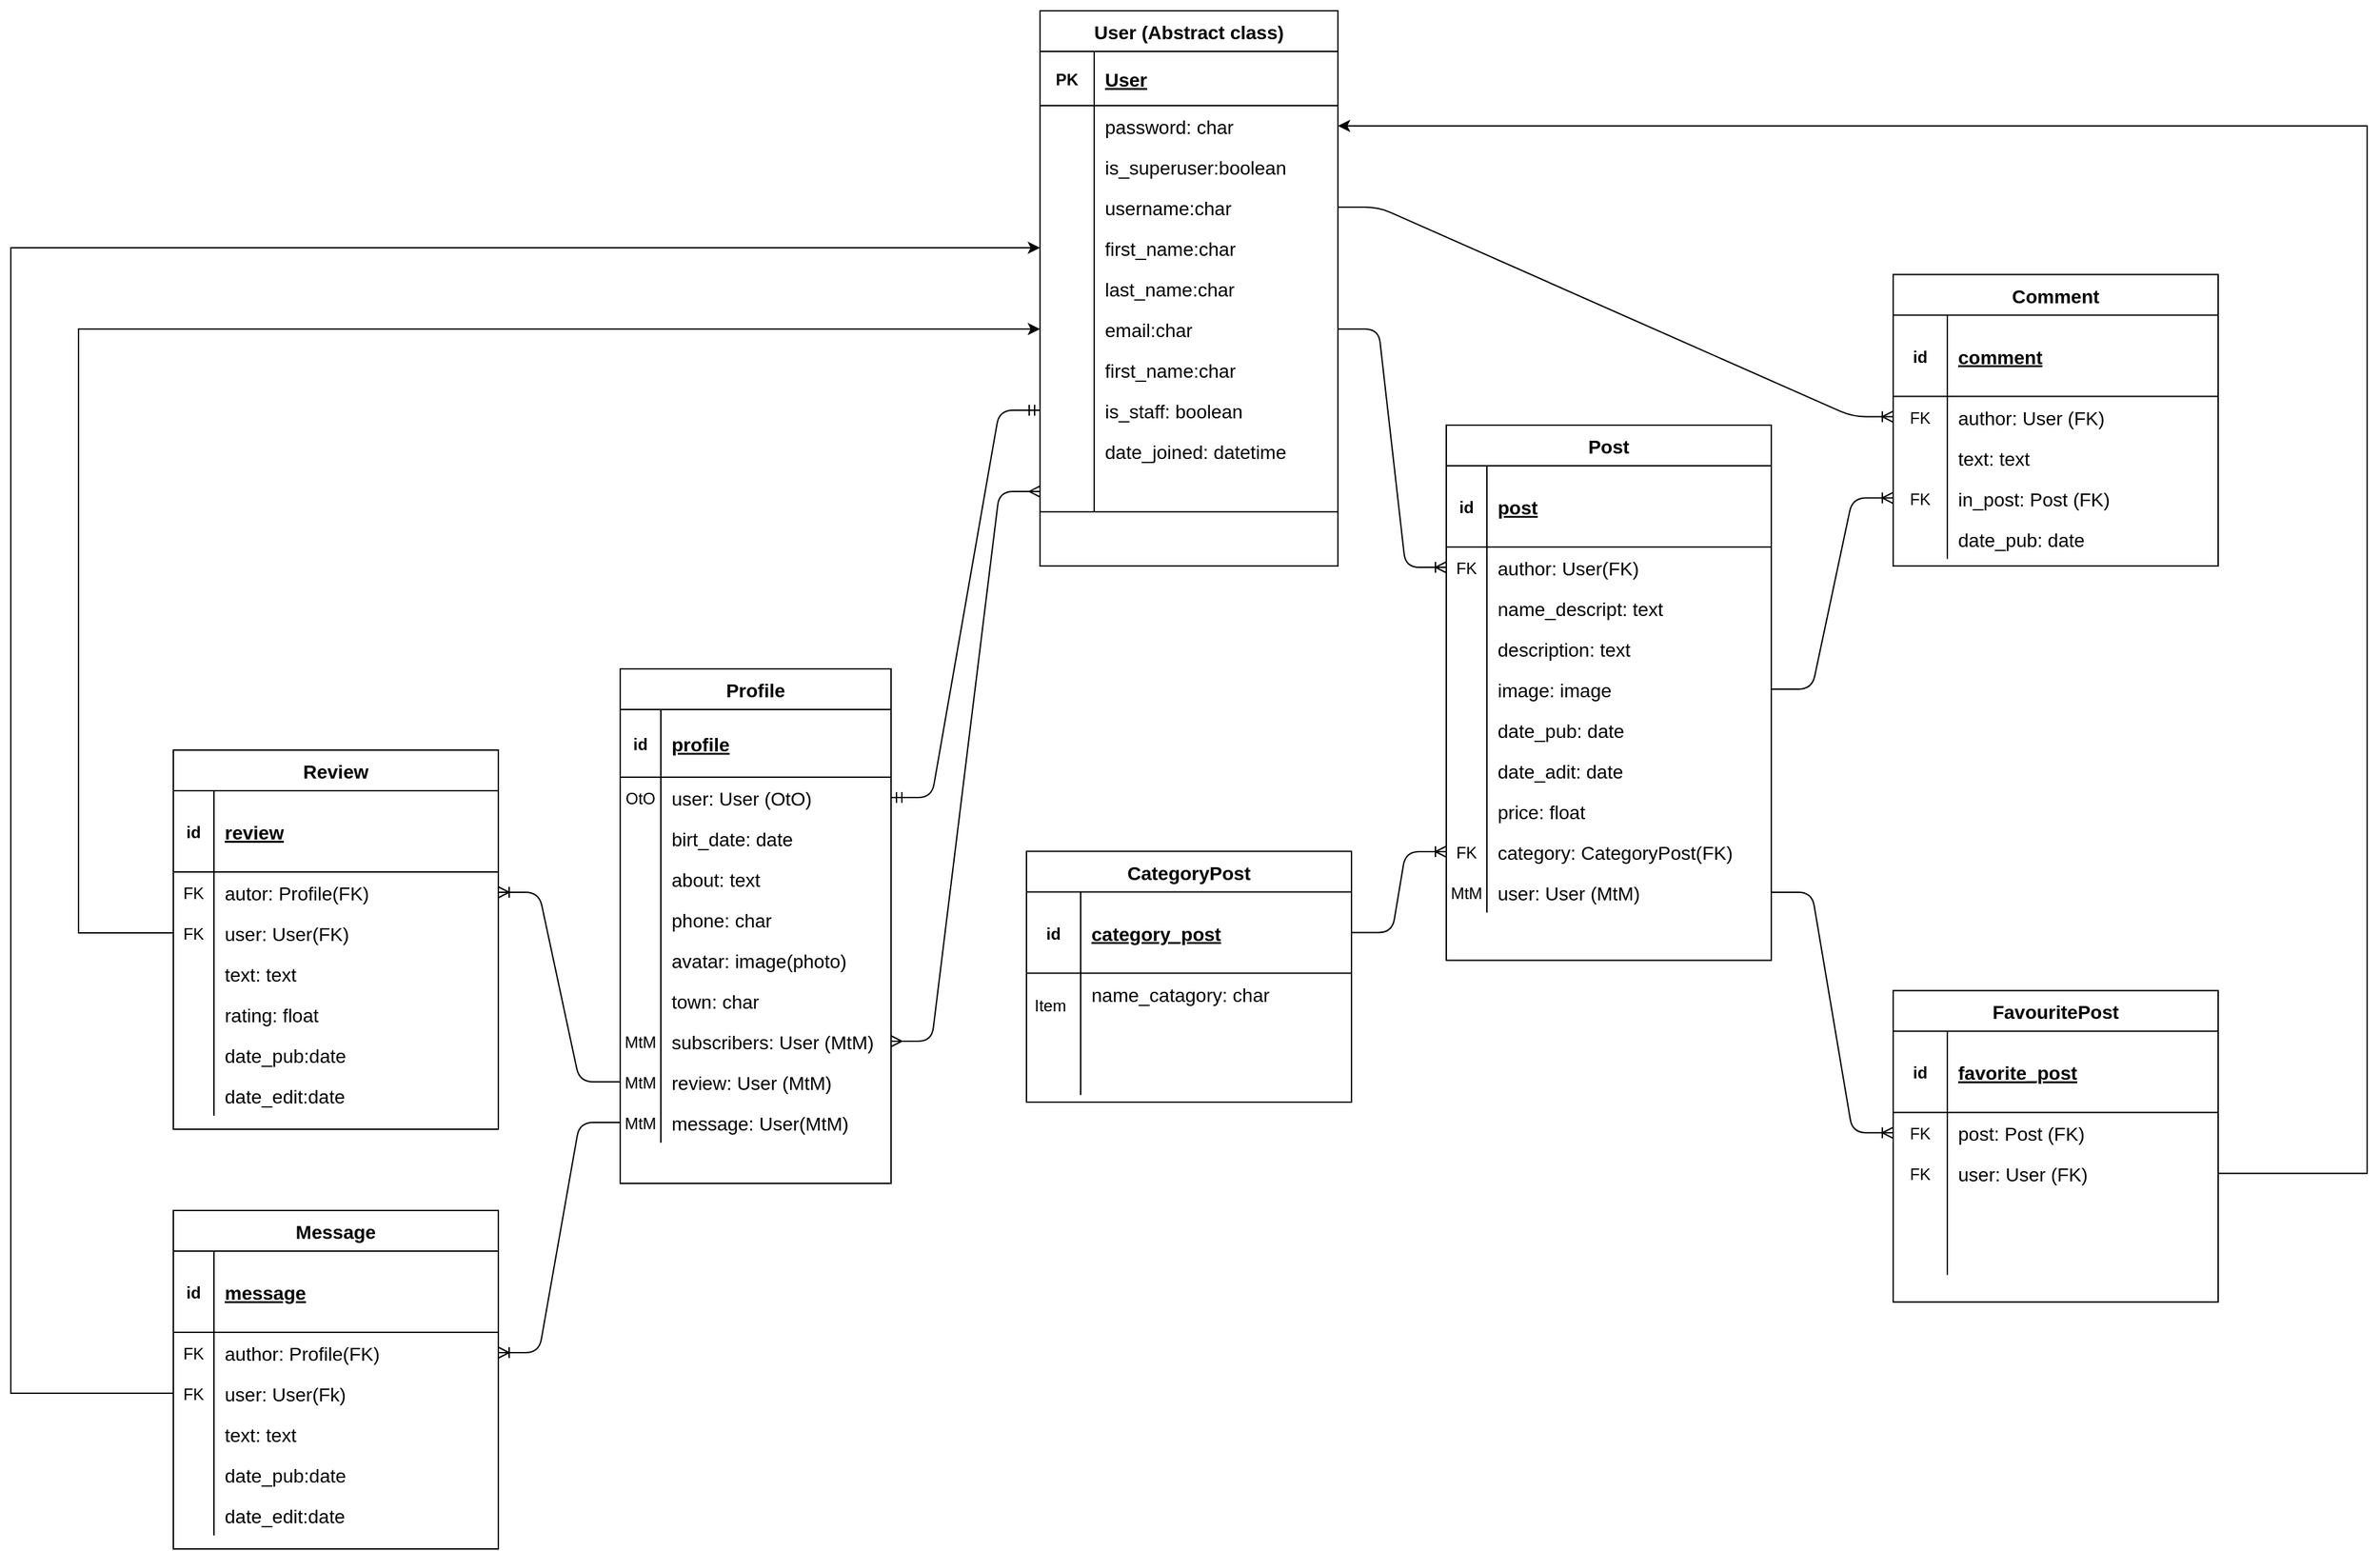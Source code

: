 <mxfile version="14.5.1" type="device"><diagram id="C5RBs43oDa-KdzZeNtuy" name="Page-1"><mxGraphModel dx="3408" dy="2020" grid="1" gridSize="10" guides="1" tooltips="1" connect="1" arrows="1" fold="1" page="1" pageScale="1" pageWidth="2336" pageHeight="1654" math="0" shadow="0"><root><mxCell id="WIyWlLk6GJQsqaUBKTNV-0"/><mxCell id="WIyWlLk6GJQsqaUBKTNV-1" parent="WIyWlLk6GJQsqaUBKTNV-0"/><mxCell id="DRokXzS-CBMamXL067lK-61" value="Profile" style="shape=table;startSize=30;container=1;collapsible=1;childLayout=tableLayout;fixedRows=1;rowLines=0;fontStyle=1;align=center;resizeLast=1;fontSize=14;" parent="WIyWlLk6GJQsqaUBKTNV-1" vertex="1"><mxGeometry x="740" y="785" width="200" height="380" as="geometry"/></mxCell><mxCell id="DRokXzS-CBMamXL067lK-62" value="" style="shape=partialRectangle;collapsible=0;dropTarget=0;pointerEvents=0;fillColor=none;top=0;left=0;bottom=1;right=0;points=[[0,0.5],[1,0.5]];portConstraint=eastwest;" parent="DRokXzS-CBMamXL067lK-61" vertex="1"><mxGeometry y="30" width="200" height="50" as="geometry"/></mxCell><mxCell id="DRokXzS-CBMamXL067lK-63" value="id" style="shape=partialRectangle;connectable=0;fillColor=none;top=0;left=0;bottom=0;right=0;fontStyle=1;overflow=hidden;" parent="DRokXzS-CBMamXL067lK-62" vertex="1"><mxGeometry width="30" height="50" as="geometry"/></mxCell><mxCell id="DRokXzS-CBMamXL067lK-64" value="profile" style="shape=partialRectangle;connectable=0;fillColor=none;top=0;left=0;bottom=0;right=0;align=left;spacingLeft=6;fontStyle=5;overflow=hidden;fontSize=14;" parent="DRokXzS-CBMamXL067lK-62" vertex="1"><mxGeometry x="30" width="170" height="50" as="geometry"/></mxCell><mxCell id="DRokXzS-CBMamXL067lK-65" value="" style="shape=partialRectangle;collapsible=0;dropTarget=0;pointerEvents=0;fillColor=none;top=0;left=0;bottom=0;right=0;points=[[0,0.5],[1,0.5]];portConstraint=eastwest;" parent="DRokXzS-CBMamXL067lK-61" vertex="1"><mxGeometry y="80" width="200" height="30" as="geometry"/></mxCell><mxCell id="DRokXzS-CBMamXL067lK-66" value="OtO" style="shape=partialRectangle;connectable=0;fillColor=none;top=0;left=0;bottom=0;right=0;editable=1;overflow=hidden;" parent="DRokXzS-CBMamXL067lK-65" vertex="1"><mxGeometry width="30" height="30" as="geometry"/></mxCell><mxCell id="DRokXzS-CBMamXL067lK-67" value="user: User (OtO)" style="shape=partialRectangle;connectable=0;fillColor=none;top=0;left=0;bottom=0;right=0;align=left;spacingLeft=6;overflow=hidden;fontSize=14;" parent="DRokXzS-CBMamXL067lK-65" vertex="1"><mxGeometry x="30" width="170" height="30" as="geometry"/></mxCell><mxCell id="DRokXzS-CBMamXL067lK-68" value="" style="shape=partialRectangle;collapsible=0;dropTarget=0;pointerEvents=0;fillColor=none;top=0;left=0;bottom=0;right=0;points=[[0,0.5],[1,0.5]];portConstraint=eastwest;" parent="DRokXzS-CBMamXL067lK-61" vertex="1"><mxGeometry y="110" width="200" height="30" as="geometry"/></mxCell><mxCell id="DRokXzS-CBMamXL067lK-69" value="" style="shape=partialRectangle;connectable=0;fillColor=none;top=0;left=0;bottom=0;right=0;editable=1;overflow=hidden;" parent="DRokXzS-CBMamXL067lK-68" vertex="1"><mxGeometry width="30" height="30" as="geometry"/></mxCell><mxCell id="DRokXzS-CBMamXL067lK-70" value="birt_date: date" style="shape=partialRectangle;connectable=0;fillColor=none;top=0;left=0;bottom=0;right=0;align=left;spacingLeft=6;overflow=hidden;fontSize=14;" parent="DRokXzS-CBMamXL067lK-68" vertex="1"><mxGeometry x="30" width="170" height="30" as="geometry"/></mxCell><mxCell id="DRokXzS-CBMamXL067lK-71" value="" style="shape=partialRectangle;collapsible=0;dropTarget=0;pointerEvents=0;fillColor=none;top=0;left=0;bottom=0;right=0;points=[[0,0.5],[1,0.5]];portConstraint=eastwest;" parent="DRokXzS-CBMamXL067lK-61" vertex="1"><mxGeometry y="140" width="200" height="30" as="geometry"/></mxCell><mxCell id="DRokXzS-CBMamXL067lK-72" value="" style="shape=partialRectangle;connectable=0;fillColor=none;top=0;left=0;bottom=0;right=0;editable=1;overflow=hidden;" parent="DRokXzS-CBMamXL067lK-71" vertex="1"><mxGeometry width="30" height="30" as="geometry"/></mxCell><mxCell id="DRokXzS-CBMamXL067lK-73" value="about: text" style="shape=partialRectangle;connectable=0;fillColor=none;top=0;left=0;bottom=0;right=0;align=left;spacingLeft=6;overflow=hidden;fontSize=14;" parent="DRokXzS-CBMamXL067lK-71" vertex="1"><mxGeometry x="30" width="170" height="30" as="geometry"/></mxCell><mxCell id="7pXDt4hfSmjPNFTJMLP0-107" value="" style="shape=partialRectangle;collapsible=0;dropTarget=0;pointerEvents=0;fillColor=none;top=0;left=0;bottom=0;right=0;points=[[0,0.5],[1,0.5]];portConstraint=eastwest;" parent="DRokXzS-CBMamXL067lK-61" vertex="1"><mxGeometry y="170" width="200" height="30" as="geometry"/></mxCell><mxCell id="7pXDt4hfSmjPNFTJMLP0-108" value="" style="shape=partialRectangle;connectable=0;fillColor=none;top=0;left=0;bottom=0;right=0;editable=1;overflow=hidden;" parent="7pXDt4hfSmjPNFTJMLP0-107" vertex="1"><mxGeometry width="30" height="30" as="geometry"/></mxCell><mxCell id="7pXDt4hfSmjPNFTJMLP0-109" value="phone: char" style="shape=partialRectangle;connectable=0;fillColor=none;top=0;left=0;bottom=0;right=0;align=left;spacingLeft=6;overflow=hidden;fontSize=14;" parent="7pXDt4hfSmjPNFTJMLP0-107" vertex="1"><mxGeometry x="30" width="170" height="30" as="geometry"/></mxCell><mxCell id="qoWb5zTs8AmAMaQx9nEv-2" value="" style="shape=partialRectangle;collapsible=0;dropTarget=0;pointerEvents=0;fillColor=none;top=0;left=0;bottom=0;right=0;points=[[0,0.5],[1,0.5]];portConstraint=eastwest;" parent="DRokXzS-CBMamXL067lK-61" vertex="1"><mxGeometry y="200" width="200" height="30" as="geometry"/></mxCell><mxCell id="qoWb5zTs8AmAMaQx9nEv-3" value="" style="shape=partialRectangle;connectable=0;fillColor=none;top=0;left=0;bottom=0;right=0;editable=1;overflow=hidden;" parent="qoWb5zTs8AmAMaQx9nEv-2" vertex="1"><mxGeometry width="30" height="30" as="geometry"/></mxCell><mxCell id="qoWb5zTs8AmAMaQx9nEv-4" value="avatar: image(photo)" style="shape=partialRectangle;connectable=0;fillColor=none;top=0;left=0;bottom=0;right=0;align=left;spacingLeft=6;overflow=hidden;fontSize=14;" parent="qoWb5zTs8AmAMaQx9nEv-2" vertex="1"><mxGeometry x="30" width="170" height="30" as="geometry"/></mxCell><mxCell id="qoWb5zTs8AmAMaQx9nEv-5" value="" style="shape=partialRectangle;collapsible=0;dropTarget=0;pointerEvents=0;fillColor=none;top=0;left=0;bottom=0;right=0;points=[[0,0.5],[1,0.5]];portConstraint=eastwest;" parent="DRokXzS-CBMamXL067lK-61" vertex="1"><mxGeometry y="230" width="200" height="30" as="geometry"/></mxCell><mxCell id="qoWb5zTs8AmAMaQx9nEv-6" value="" style="shape=partialRectangle;connectable=0;fillColor=none;top=0;left=0;bottom=0;right=0;editable=1;overflow=hidden;" parent="qoWb5zTs8AmAMaQx9nEv-5" vertex="1"><mxGeometry width="30" height="30" as="geometry"/></mxCell><mxCell id="qoWb5zTs8AmAMaQx9nEv-7" value="town: char" style="shape=partialRectangle;connectable=0;fillColor=none;top=0;left=0;bottom=0;right=0;align=left;spacingLeft=6;overflow=hidden;fontSize=14;" parent="qoWb5zTs8AmAMaQx9nEv-5" vertex="1"><mxGeometry x="30" width="170" height="30" as="geometry"/></mxCell><mxCell id="qoWb5zTs8AmAMaQx9nEv-8" value="" style="shape=partialRectangle;collapsible=0;dropTarget=0;pointerEvents=0;fillColor=none;top=0;left=0;bottom=0;right=0;points=[[0,0.5],[1,0.5]];portConstraint=eastwest;" parent="DRokXzS-CBMamXL067lK-61" vertex="1"><mxGeometry y="260" width="200" height="30" as="geometry"/></mxCell><mxCell id="qoWb5zTs8AmAMaQx9nEv-9" value="MtM" style="shape=partialRectangle;connectable=0;fillColor=none;top=0;left=0;bottom=0;right=0;editable=1;overflow=hidden;" parent="qoWb5zTs8AmAMaQx9nEv-8" vertex="1"><mxGeometry width="30" height="30" as="geometry"/></mxCell><mxCell id="qoWb5zTs8AmAMaQx9nEv-10" value="subscribers: User (MtM)" style="shape=partialRectangle;connectable=0;fillColor=none;top=0;left=0;bottom=0;right=0;align=left;spacingLeft=6;overflow=hidden;fontSize=14;" parent="qoWb5zTs8AmAMaQx9nEv-8" vertex="1"><mxGeometry x="30" width="170" height="30" as="geometry"/></mxCell><mxCell id="qoWb5zTs8AmAMaQx9nEv-87" value="" style="shape=partialRectangle;collapsible=0;dropTarget=0;pointerEvents=0;fillColor=none;top=0;left=0;bottom=0;right=0;points=[[0,0.5],[1,0.5]];portConstraint=eastwest;" parent="DRokXzS-CBMamXL067lK-61" vertex="1"><mxGeometry y="290" width="200" height="30" as="geometry"/></mxCell><mxCell id="qoWb5zTs8AmAMaQx9nEv-88" value="MtM" style="shape=partialRectangle;connectable=0;fillColor=none;top=0;left=0;bottom=0;right=0;editable=1;overflow=hidden;" parent="qoWb5zTs8AmAMaQx9nEv-87" vertex="1"><mxGeometry width="30" height="30" as="geometry"/></mxCell><mxCell id="qoWb5zTs8AmAMaQx9nEv-89" value="review: User (MtM)" style="shape=partialRectangle;connectable=0;fillColor=none;top=0;left=0;bottom=0;right=0;align=left;spacingLeft=6;overflow=hidden;fontSize=14;" parent="qoWb5zTs8AmAMaQx9nEv-87" vertex="1"><mxGeometry x="30" width="170" height="30" as="geometry"/></mxCell><mxCell id="qoWb5zTs8AmAMaQx9nEv-118" value="" style="shape=partialRectangle;collapsible=0;dropTarget=0;pointerEvents=0;fillColor=none;top=0;left=0;bottom=0;right=0;points=[[0,0.5],[1,0.5]];portConstraint=eastwest;" parent="DRokXzS-CBMamXL067lK-61" vertex="1"><mxGeometry y="320" width="200" height="30" as="geometry"/></mxCell><mxCell id="qoWb5zTs8AmAMaQx9nEv-119" value="MtM" style="shape=partialRectangle;connectable=0;fillColor=none;top=0;left=0;bottom=0;right=0;editable=1;overflow=hidden;" parent="qoWb5zTs8AmAMaQx9nEv-118" vertex="1"><mxGeometry width="30" height="30" as="geometry"/></mxCell><mxCell id="qoWb5zTs8AmAMaQx9nEv-120" value="message: User(MtM)" style="shape=partialRectangle;connectable=0;fillColor=none;top=0;left=0;bottom=0;right=0;align=left;spacingLeft=6;overflow=hidden;fontSize=14;" parent="qoWb5zTs8AmAMaQx9nEv-118" vertex="1"><mxGeometry x="30" width="170" height="30" as="geometry"/></mxCell><mxCell id="7pXDt4hfSmjPNFTJMLP0-0" value="Message" style="shape=table;startSize=30;container=1;collapsible=1;childLayout=tableLayout;fixedRows=1;rowLines=0;fontStyle=1;align=center;resizeLast=1;fontSize=14;" parent="WIyWlLk6GJQsqaUBKTNV-1" vertex="1"><mxGeometry x="410" y="1185" width="240" height="250" as="geometry"/></mxCell><mxCell id="7pXDt4hfSmjPNFTJMLP0-1" value="" style="shape=partialRectangle;collapsible=0;dropTarget=0;pointerEvents=0;fillColor=none;top=0;left=0;bottom=1;right=0;points=[[0,0.5],[1,0.5]];portConstraint=eastwest;" parent="7pXDt4hfSmjPNFTJMLP0-0" vertex="1"><mxGeometry y="30" width="240" height="60" as="geometry"/></mxCell><mxCell id="7pXDt4hfSmjPNFTJMLP0-2" value="id" style="shape=partialRectangle;connectable=0;fillColor=none;top=0;left=0;bottom=0;right=0;fontStyle=1;overflow=hidden;" parent="7pXDt4hfSmjPNFTJMLP0-1" vertex="1"><mxGeometry width="30" height="60" as="geometry"/></mxCell><mxCell id="7pXDt4hfSmjPNFTJMLP0-3" value="message" style="shape=partialRectangle;connectable=0;fillColor=none;top=0;left=0;bottom=0;right=0;align=left;spacingLeft=6;fontStyle=5;overflow=hidden;fontSize=14;" parent="7pXDt4hfSmjPNFTJMLP0-1" vertex="1"><mxGeometry x="30" width="210" height="60" as="geometry"/></mxCell><mxCell id="7pXDt4hfSmjPNFTJMLP0-4" value="" style="shape=partialRectangle;collapsible=0;dropTarget=0;pointerEvents=0;fillColor=none;top=0;left=0;bottom=0;right=0;points=[[0,0.5],[1,0.5]];portConstraint=eastwest;" parent="7pXDt4hfSmjPNFTJMLP0-0" vertex="1"><mxGeometry y="90" width="240" height="30" as="geometry"/></mxCell><mxCell id="7pXDt4hfSmjPNFTJMLP0-5" value="FK" style="shape=partialRectangle;connectable=0;fillColor=none;top=0;left=0;bottom=0;right=0;editable=1;overflow=hidden;" parent="7pXDt4hfSmjPNFTJMLP0-4" vertex="1"><mxGeometry width="30" height="30" as="geometry"/></mxCell><mxCell id="7pXDt4hfSmjPNFTJMLP0-6" value="author: Profile(FK)" style="shape=partialRectangle;connectable=0;fillColor=none;top=0;left=0;bottom=0;right=0;align=left;spacingLeft=6;overflow=hidden;fontSize=14;" parent="7pXDt4hfSmjPNFTJMLP0-4" vertex="1"><mxGeometry x="30" width="210" height="30" as="geometry"/></mxCell><mxCell id="7pXDt4hfSmjPNFTJMLP0-7" value="" style="shape=partialRectangle;collapsible=0;dropTarget=0;pointerEvents=0;fillColor=none;top=0;left=0;bottom=0;right=0;points=[[0,0.5],[1,0.5]];portConstraint=eastwest;" parent="7pXDt4hfSmjPNFTJMLP0-0" vertex="1"><mxGeometry y="120" width="240" height="30" as="geometry"/></mxCell><mxCell id="7pXDt4hfSmjPNFTJMLP0-8" value="FK" style="shape=partialRectangle;connectable=0;fillColor=none;top=0;left=0;bottom=0;right=0;editable=1;overflow=hidden;" parent="7pXDt4hfSmjPNFTJMLP0-7" vertex="1"><mxGeometry width="30" height="30" as="geometry"/></mxCell><mxCell id="7pXDt4hfSmjPNFTJMLP0-9" value="user: User(Fk)" style="shape=partialRectangle;connectable=0;fillColor=none;top=0;left=0;bottom=0;right=0;align=left;spacingLeft=6;overflow=hidden;fontSize=14;" parent="7pXDt4hfSmjPNFTJMLP0-7" vertex="1"><mxGeometry x="30" width="210" height="30" as="geometry"/></mxCell><mxCell id="7pXDt4hfSmjPNFTJMLP0-10" value="" style="shape=partialRectangle;collapsible=0;dropTarget=0;pointerEvents=0;fillColor=none;top=0;left=0;bottom=0;right=0;points=[[0,0.5],[1,0.5]];portConstraint=eastwest;" parent="7pXDt4hfSmjPNFTJMLP0-0" vertex="1"><mxGeometry y="150" width="240" height="30" as="geometry"/></mxCell><mxCell id="7pXDt4hfSmjPNFTJMLP0-11" value="" style="shape=partialRectangle;connectable=0;fillColor=none;top=0;left=0;bottom=0;right=0;editable=1;overflow=hidden;" parent="7pXDt4hfSmjPNFTJMLP0-10" vertex="1"><mxGeometry width="30" height="30" as="geometry"/></mxCell><mxCell id="7pXDt4hfSmjPNFTJMLP0-12" value="text: text" style="shape=partialRectangle;connectable=0;fillColor=none;top=0;left=0;bottom=0;right=0;align=left;spacingLeft=6;overflow=hidden;fontSize=14;" parent="7pXDt4hfSmjPNFTJMLP0-10" vertex="1"><mxGeometry x="30" width="210" height="30" as="geometry"/></mxCell><mxCell id="r8m8EU_cKm84tU_ExnwE-107" value="" style="shape=partialRectangle;collapsible=0;dropTarget=0;pointerEvents=0;fillColor=none;top=0;left=0;bottom=0;right=0;points=[[0,0.5],[1,0.5]];portConstraint=eastwest;" parent="7pXDt4hfSmjPNFTJMLP0-0" vertex="1"><mxGeometry y="180" width="240" height="30" as="geometry"/></mxCell><mxCell id="r8m8EU_cKm84tU_ExnwE-108" value="" style="shape=partialRectangle;connectable=0;fillColor=none;top=0;left=0;bottom=0;right=0;editable=1;overflow=hidden;" parent="r8m8EU_cKm84tU_ExnwE-107" vertex="1"><mxGeometry width="30" height="30" as="geometry"/></mxCell><mxCell id="r8m8EU_cKm84tU_ExnwE-109" value="date_pub:date" style="shape=partialRectangle;connectable=0;fillColor=none;top=0;left=0;bottom=0;right=0;align=left;spacingLeft=6;overflow=hidden;fontSize=14;" parent="r8m8EU_cKm84tU_ExnwE-107" vertex="1"><mxGeometry x="30" width="210" height="30" as="geometry"/></mxCell><mxCell id="r8m8EU_cKm84tU_ExnwE-110" value="" style="shape=partialRectangle;collapsible=0;dropTarget=0;pointerEvents=0;fillColor=none;top=0;left=0;bottom=0;right=0;points=[[0,0.5],[1,0.5]];portConstraint=eastwest;" parent="7pXDt4hfSmjPNFTJMLP0-0" vertex="1"><mxGeometry y="210" width="240" height="30" as="geometry"/></mxCell><mxCell id="r8m8EU_cKm84tU_ExnwE-111" value="" style="shape=partialRectangle;connectable=0;fillColor=none;top=0;left=0;bottom=0;right=0;editable=1;overflow=hidden;" parent="r8m8EU_cKm84tU_ExnwE-110" vertex="1"><mxGeometry width="30" height="30" as="geometry"/></mxCell><mxCell id="r8m8EU_cKm84tU_ExnwE-112" value="date_edit:date" style="shape=partialRectangle;connectable=0;fillColor=none;top=0;left=0;bottom=0;right=0;align=left;spacingLeft=6;overflow=hidden;fontSize=14;" parent="r8m8EU_cKm84tU_ExnwE-110" vertex="1"><mxGeometry x="30" width="210" height="30" as="geometry"/></mxCell><mxCell id="7pXDt4hfSmjPNFTJMLP0-27" value="User (Abstract class)" style="shape=table;startSize=30;container=1;collapsible=1;childLayout=tableLayout;fixedRows=1;rowLines=0;fontStyle=1;align=center;resizeLast=1;fontSize=14;" parent="WIyWlLk6GJQsqaUBKTNV-1" vertex="1"><mxGeometry x="1050" y="299" width="220" height="410" as="geometry"/></mxCell><mxCell id="7pXDt4hfSmjPNFTJMLP0-28" value="" style="shape=partialRectangle;collapsible=0;dropTarget=0;pointerEvents=0;fillColor=none;top=0;left=0;bottom=1;right=0;points=[[0,0.5],[1,0.5]];portConstraint=eastwest;" parent="7pXDt4hfSmjPNFTJMLP0-27" vertex="1"><mxGeometry y="30" width="220" height="40" as="geometry"/></mxCell><mxCell id="7pXDt4hfSmjPNFTJMLP0-29" value="PK" style="shape=partialRectangle;connectable=0;fillColor=none;top=0;left=0;bottom=0;right=0;fontStyle=1;overflow=hidden;" parent="7pXDt4hfSmjPNFTJMLP0-28" vertex="1"><mxGeometry width="40" height="40" as="geometry"/></mxCell><mxCell id="7pXDt4hfSmjPNFTJMLP0-30" value="User" style="shape=partialRectangle;connectable=0;fillColor=none;top=0;left=0;bottom=0;right=0;align=left;spacingLeft=6;fontStyle=5;overflow=hidden;fontSize=14;" parent="7pXDt4hfSmjPNFTJMLP0-28" vertex="1"><mxGeometry x="40" width="180" height="40" as="geometry"/></mxCell><mxCell id="7pXDt4hfSmjPNFTJMLP0-31" value="" style="shape=partialRectangle;collapsible=0;dropTarget=0;pointerEvents=0;fillColor=none;top=0;left=0;bottom=0;right=0;points=[[0,0.5],[1,0.5]];portConstraint=eastwest;" parent="7pXDt4hfSmjPNFTJMLP0-27" vertex="1"><mxGeometry y="70" width="220" height="30" as="geometry"/></mxCell><mxCell id="7pXDt4hfSmjPNFTJMLP0-32" value="" style="shape=partialRectangle;connectable=0;fillColor=none;top=0;left=0;bottom=0;right=0;editable=1;overflow=hidden;" parent="7pXDt4hfSmjPNFTJMLP0-31" vertex="1"><mxGeometry width="40" height="30" as="geometry"/></mxCell><mxCell id="7pXDt4hfSmjPNFTJMLP0-33" value="password: char" style="shape=partialRectangle;connectable=0;fillColor=none;top=0;left=0;bottom=0;right=0;align=left;spacingLeft=6;overflow=hidden;fontSize=14;" parent="7pXDt4hfSmjPNFTJMLP0-31" vertex="1"><mxGeometry x="40" width="180" height="30" as="geometry"/></mxCell><mxCell id="7pXDt4hfSmjPNFTJMLP0-34" value="" style="shape=partialRectangle;collapsible=0;dropTarget=0;pointerEvents=0;fillColor=none;top=0;left=0;bottom=0;right=0;points=[[0,0.5],[1,0.5]];portConstraint=eastwest;" parent="7pXDt4hfSmjPNFTJMLP0-27" vertex="1"><mxGeometry y="100" width="220" height="30" as="geometry"/></mxCell><mxCell id="7pXDt4hfSmjPNFTJMLP0-35" value="" style="shape=partialRectangle;connectable=0;fillColor=none;top=0;left=0;bottom=0;right=0;editable=1;overflow=hidden;" parent="7pXDt4hfSmjPNFTJMLP0-34" vertex="1"><mxGeometry width="40" height="30" as="geometry"/></mxCell><mxCell id="7pXDt4hfSmjPNFTJMLP0-36" value="is_superuser:boolean" style="shape=partialRectangle;connectable=0;fillColor=none;top=0;left=0;bottom=0;right=0;align=left;spacingLeft=6;overflow=hidden;fontSize=14;" parent="7pXDt4hfSmjPNFTJMLP0-34" vertex="1"><mxGeometry x="40" width="180" height="30" as="geometry"/></mxCell><mxCell id="7pXDt4hfSmjPNFTJMLP0-37" value="" style="shape=partialRectangle;collapsible=0;dropTarget=0;pointerEvents=0;fillColor=none;top=0;left=0;bottom=0;right=0;points=[[0,0.5],[1,0.5]];portConstraint=eastwest;" parent="7pXDt4hfSmjPNFTJMLP0-27" vertex="1"><mxGeometry y="130" width="220" height="30" as="geometry"/></mxCell><mxCell id="7pXDt4hfSmjPNFTJMLP0-38" value="" style="shape=partialRectangle;connectable=0;fillColor=none;top=0;left=0;bottom=0;right=0;editable=1;overflow=hidden;" parent="7pXDt4hfSmjPNFTJMLP0-37" vertex="1"><mxGeometry width="40" height="30" as="geometry"/></mxCell><mxCell id="7pXDt4hfSmjPNFTJMLP0-39" value="username:char" style="shape=partialRectangle;connectable=0;fillColor=none;top=0;left=0;bottom=0;right=0;align=left;spacingLeft=6;overflow=hidden;fontSize=14;" parent="7pXDt4hfSmjPNFTJMLP0-37" vertex="1"><mxGeometry x="40" width="180" height="30" as="geometry"/></mxCell><mxCell id="7pXDt4hfSmjPNFTJMLP0-46" value="" style="shape=partialRectangle;collapsible=0;dropTarget=0;pointerEvents=0;fillColor=none;top=0;left=0;bottom=0;right=0;points=[[0,0.5],[1,0.5]];portConstraint=eastwest;" parent="7pXDt4hfSmjPNFTJMLP0-27" vertex="1"><mxGeometry y="160" width="220" height="30" as="geometry"/></mxCell><mxCell id="7pXDt4hfSmjPNFTJMLP0-47" value="" style="shape=partialRectangle;connectable=0;fillColor=none;top=0;left=0;bottom=0;right=0;editable=1;overflow=hidden;" parent="7pXDt4hfSmjPNFTJMLP0-46" vertex="1"><mxGeometry width="40" height="30" as="geometry"/></mxCell><mxCell id="7pXDt4hfSmjPNFTJMLP0-48" value="first_name:char" style="shape=partialRectangle;connectable=0;fillColor=none;top=0;left=0;bottom=0;right=0;align=left;spacingLeft=6;overflow=hidden;fontSize=14;" parent="7pXDt4hfSmjPNFTJMLP0-46" vertex="1"><mxGeometry x="40" width="180" height="30" as="geometry"/></mxCell><mxCell id="7pXDt4hfSmjPNFTJMLP0-49" value="" style="shape=partialRectangle;collapsible=0;dropTarget=0;pointerEvents=0;fillColor=none;top=0;left=0;bottom=0;right=0;points=[[0,0.5],[1,0.5]];portConstraint=eastwest;" parent="7pXDt4hfSmjPNFTJMLP0-27" vertex="1"><mxGeometry y="190" width="220" height="30" as="geometry"/></mxCell><mxCell id="7pXDt4hfSmjPNFTJMLP0-50" value="" style="shape=partialRectangle;connectable=0;fillColor=none;top=0;left=0;bottom=0;right=0;editable=1;overflow=hidden;" parent="7pXDt4hfSmjPNFTJMLP0-49" vertex="1"><mxGeometry width="40" height="30" as="geometry"/></mxCell><mxCell id="7pXDt4hfSmjPNFTJMLP0-51" value="last_name:char" style="shape=partialRectangle;connectable=0;fillColor=none;top=0;left=0;bottom=0;right=0;align=left;spacingLeft=6;overflow=hidden;fontSize=14;" parent="7pXDt4hfSmjPNFTJMLP0-49" vertex="1"><mxGeometry x="40" width="180" height="30" as="geometry"/></mxCell><mxCell id="7pXDt4hfSmjPNFTJMLP0-52" value="" style="shape=partialRectangle;collapsible=0;dropTarget=0;pointerEvents=0;fillColor=none;top=0;left=0;bottom=0;right=0;points=[[0,0.5],[1,0.5]];portConstraint=eastwest;" parent="7pXDt4hfSmjPNFTJMLP0-27" vertex="1"><mxGeometry y="220" width="220" height="30" as="geometry"/></mxCell><mxCell id="7pXDt4hfSmjPNFTJMLP0-53" value="" style="shape=partialRectangle;connectable=0;fillColor=none;top=0;left=0;bottom=0;right=0;editable=1;overflow=hidden;" parent="7pXDt4hfSmjPNFTJMLP0-52" vertex="1"><mxGeometry width="40" height="30" as="geometry"/></mxCell><mxCell id="7pXDt4hfSmjPNFTJMLP0-54" value="email:char" style="shape=partialRectangle;connectable=0;fillColor=none;top=0;left=0;bottom=0;right=0;align=left;spacingLeft=6;overflow=hidden;fontSize=14;" parent="7pXDt4hfSmjPNFTJMLP0-52" vertex="1"><mxGeometry x="40" width="180" height="30" as="geometry"/></mxCell><mxCell id="7pXDt4hfSmjPNFTJMLP0-55" value="" style="shape=partialRectangle;collapsible=0;dropTarget=0;pointerEvents=0;fillColor=none;top=0;left=0;bottom=0;right=0;points=[[0,0.5],[1,0.5]];portConstraint=eastwest;" parent="7pXDt4hfSmjPNFTJMLP0-27" vertex="1"><mxGeometry y="250" width="220" height="30" as="geometry"/></mxCell><mxCell id="7pXDt4hfSmjPNFTJMLP0-56" value="" style="shape=partialRectangle;connectable=0;fillColor=none;top=0;left=0;bottom=0;right=0;editable=1;overflow=hidden;" parent="7pXDt4hfSmjPNFTJMLP0-55" vertex="1"><mxGeometry width="40" height="30" as="geometry"/></mxCell><mxCell id="7pXDt4hfSmjPNFTJMLP0-57" value="first_name:char" style="shape=partialRectangle;connectable=0;fillColor=none;top=0;left=0;bottom=0;right=0;align=left;spacingLeft=6;overflow=hidden;fontSize=14;" parent="7pXDt4hfSmjPNFTJMLP0-55" vertex="1"><mxGeometry x="40" width="180" height="30" as="geometry"/></mxCell><mxCell id="7pXDt4hfSmjPNFTJMLP0-58" value="" style="shape=partialRectangle;collapsible=0;dropTarget=0;pointerEvents=0;fillColor=none;top=0;left=0;bottom=0;right=0;points=[[0,0.5],[1,0.5]];portConstraint=eastwest;" parent="7pXDt4hfSmjPNFTJMLP0-27" vertex="1"><mxGeometry y="280" width="220" height="30" as="geometry"/></mxCell><mxCell id="7pXDt4hfSmjPNFTJMLP0-59" value="" style="shape=partialRectangle;connectable=0;fillColor=none;top=0;left=0;bottom=0;right=0;editable=1;overflow=hidden;" parent="7pXDt4hfSmjPNFTJMLP0-58" vertex="1"><mxGeometry width="40" height="30" as="geometry"/></mxCell><mxCell id="7pXDt4hfSmjPNFTJMLP0-60" value="is_staff: boolean" style="shape=partialRectangle;connectable=0;fillColor=none;top=0;left=0;bottom=0;right=0;align=left;spacingLeft=6;overflow=hidden;fontSize=14;" parent="7pXDt4hfSmjPNFTJMLP0-58" vertex="1"><mxGeometry x="40" width="180" height="30" as="geometry"/></mxCell><mxCell id="7pXDt4hfSmjPNFTJMLP0-61" value="" style="shape=partialRectangle;collapsible=0;dropTarget=0;pointerEvents=0;fillColor=none;top=0;left=0;bottom=0;right=0;points=[[0,0.5],[1,0.5]];portConstraint=eastwest;" parent="7pXDt4hfSmjPNFTJMLP0-27" vertex="1"><mxGeometry y="310" width="220" height="30" as="geometry"/></mxCell><mxCell id="7pXDt4hfSmjPNFTJMLP0-62" value="" style="shape=partialRectangle;connectable=0;fillColor=none;top=0;left=0;bottom=0;right=0;editable=1;overflow=hidden;" parent="7pXDt4hfSmjPNFTJMLP0-61" vertex="1"><mxGeometry width="40" height="30" as="geometry"/></mxCell><mxCell id="7pXDt4hfSmjPNFTJMLP0-63" value="date_joined: datetime" style="shape=partialRectangle;connectable=0;fillColor=none;top=0;left=0;bottom=0;right=0;align=left;spacingLeft=6;overflow=hidden;fontSize=14;" parent="7pXDt4hfSmjPNFTJMLP0-61" vertex="1"><mxGeometry x="40" width="180" height="30" as="geometry"/></mxCell><mxCell id="7pXDt4hfSmjPNFTJMLP0-97" value="" style="shape=partialRectangle;collapsible=0;dropTarget=0;pointerEvents=0;fillColor=none;top=0;left=0;bottom=1;right=0;points=[[0,0.5],[1,0.5]];portConstraint=eastwest;" parent="7pXDt4hfSmjPNFTJMLP0-27" vertex="1"><mxGeometry y="340" width="220" height="30" as="geometry"/></mxCell><mxCell id="7pXDt4hfSmjPNFTJMLP0-98" value="" style="shape=partialRectangle;connectable=0;fillColor=none;top=0;left=0;bottom=0;right=0;fontStyle=1;overflow=hidden;" parent="7pXDt4hfSmjPNFTJMLP0-97" vertex="1"><mxGeometry width="40" height="30" as="geometry"/></mxCell><mxCell id="7pXDt4hfSmjPNFTJMLP0-99" value="" style="shape=partialRectangle;connectable=0;fillColor=none;top=0;left=0;bottom=0;right=0;align=left;spacingLeft=6;fontStyle=5;overflow=hidden;fontSize=14;" parent="7pXDt4hfSmjPNFTJMLP0-97" vertex="1"><mxGeometry x="40" width="180" height="30" as="geometry"/></mxCell><mxCell id="qoWb5zTs8AmAMaQx9nEv-11" value="CategoryPost" style="shape=table;startSize=30;container=1;collapsible=1;childLayout=tableLayout;fixedRows=1;rowLines=0;fontStyle=1;align=center;resizeLast=1;fontSize=14;" parent="WIyWlLk6GJQsqaUBKTNV-1" vertex="1"><mxGeometry x="1040" y="919.75" width="240" height="185.25" as="geometry"/></mxCell><mxCell id="qoWb5zTs8AmAMaQx9nEv-12" value="" style="shape=partialRectangle;collapsible=0;dropTarget=0;pointerEvents=0;fillColor=none;top=0;left=0;bottom=1;right=0;points=[[0,0.5],[1,0.5]];portConstraint=eastwest;" parent="qoWb5zTs8AmAMaQx9nEv-11" vertex="1"><mxGeometry y="30" width="240" height="60" as="geometry"/></mxCell><mxCell id="qoWb5zTs8AmAMaQx9nEv-13" value="id" style="shape=partialRectangle;connectable=0;fillColor=none;top=0;left=0;bottom=0;right=0;fontStyle=1;overflow=hidden;" parent="qoWb5zTs8AmAMaQx9nEv-12" vertex="1"><mxGeometry width="40" height="60" as="geometry"/></mxCell><mxCell id="qoWb5zTs8AmAMaQx9nEv-14" value="category_post" style="shape=partialRectangle;connectable=0;fillColor=none;top=0;left=0;bottom=0;right=0;align=left;spacingLeft=6;fontStyle=5;overflow=hidden;fontSize=14;" parent="qoWb5zTs8AmAMaQx9nEv-12" vertex="1"><mxGeometry x="40" width="200" height="60" as="geometry"/></mxCell><mxCell id="qoWb5zTs8AmAMaQx9nEv-15" value="" style="shape=partialRectangle;collapsible=0;dropTarget=0;pointerEvents=0;fillColor=none;top=0;left=0;bottom=0;right=0;points=[[0,0.5],[1,0.5]];portConstraint=eastwest;" parent="qoWb5zTs8AmAMaQx9nEv-11" vertex="1"><mxGeometry y="90" width="240" height="30" as="geometry"/></mxCell><mxCell id="qoWb5zTs8AmAMaQx9nEv-16" value="" style="shape=partialRectangle;connectable=0;fillColor=none;top=0;left=0;bottom=0;right=0;editable=1;overflow=hidden;" parent="qoWb5zTs8AmAMaQx9nEv-15" vertex="1"><mxGeometry width="40" height="30" as="geometry"/></mxCell><mxCell id="qoWb5zTs8AmAMaQx9nEv-17" value="name_catagory: char" style="shape=partialRectangle;connectable=0;fillColor=none;top=0;left=0;bottom=0;right=0;align=left;spacingLeft=6;overflow=hidden;fontSize=14;" parent="qoWb5zTs8AmAMaQx9nEv-15" vertex="1"><mxGeometry x="40" width="200" height="30" as="geometry"/></mxCell><mxCell id="qoWb5zTs8AmAMaQx9nEv-18" value="" style="shape=partialRectangle;collapsible=0;dropTarget=0;pointerEvents=0;fillColor=none;top=0;left=0;bottom=0;right=0;points=[[0,0.5],[1,0.5]];portConstraint=eastwest;" parent="qoWb5zTs8AmAMaQx9nEv-11" vertex="1"><mxGeometry y="120" width="240" height="30" as="geometry"/></mxCell><mxCell id="qoWb5zTs8AmAMaQx9nEv-19" value="" style="shape=partialRectangle;connectable=0;fillColor=none;top=0;left=0;bottom=0;right=0;editable=1;overflow=hidden;" parent="qoWb5zTs8AmAMaQx9nEv-18" vertex="1"><mxGeometry width="40" height="30" as="geometry"/></mxCell><mxCell id="qoWb5zTs8AmAMaQx9nEv-20" value="" style="shape=partialRectangle;connectable=0;fillColor=none;top=0;left=0;bottom=0;right=0;align=left;spacingLeft=6;overflow=hidden;fontSize=14;" parent="qoWb5zTs8AmAMaQx9nEv-18" vertex="1"><mxGeometry x="40" width="200" height="30" as="geometry"/></mxCell><mxCell id="qoWb5zTs8AmAMaQx9nEv-21" value="" style="shape=partialRectangle;collapsible=0;dropTarget=0;pointerEvents=0;fillColor=none;top=0;left=0;bottom=0;right=0;points=[[0,0.5],[1,0.5]];portConstraint=eastwest;" parent="qoWb5zTs8AmAMaQx9nEv-11" vertex="1"><mxGeometry y="150" width="240" height="30" as="geometry"/></mxCell><mxCell id="qoWb5zTs8AmAMaQx9nEv-22" value="" style="shape=partialRectangle;connectable=0;fillColor=none;top=0;left=0;bottom=0;right=0;editable=1;overflow=hidden;" parent="qoWb5zTs8AmAMaQx9nEv-21" vertex="1"><mxGeometry width="40" height="30" as="geometry"/></mxCell><mxCell id="qoWb5zTs8AmAMaQx9nEv-23" value="" style="shape=partialRectangle;connectable=0;fillColor=none;top=0;left=0;bottom=0;right=0;align=left;spacingLeft=6;overflow=hidden;fontSize=14;fontStyle=1" parent="qoWb5zTs8AmAMaQx9nEv-21" vertex="1"><mxGeometry x="40" width="200" height="30" as="geometry"/></mxCell><mxCell id="qoWb5zTs8AmAMaQx9nEv-58" value="Comment" style="shape=table;startSize=30;container=1;collapsible=1;childLayout=tableLayout;fixedRows=1;rowLines=0;fontStyle=1;align=center;resizeLast=1;fontSize=14;" parent="WIyWlLk6GJQsqaUBKTNV-1" vertex="1"><mxGeometry x="1680" y="493.75" width="240" height="215.25" as="geometry"/></mxCell><mxCell id="qoWb5zTs8AmAMaQx9nEv-59" value="" style="shape=partialRectangle;collapsible=0;dropTarget=0;pointerEvents=0;fillColor=none;top=0;left=0;bottom=1;right=0;points=[[0,0.5],[1,0.5]];portConstraint=eastwest;" parent="qoWb5zTs8AmAMaQx9nEv-58" vertex="1"><mxGeometry y="30" width="240" height="60" as="geometry"/></mxCell><mxCell id="qoWb5zTs8AmAMaQx9nEv-60" value="id" style="shape=partialRectangle;connectable=0;fillColor=none;top=0;left=0;bottom=0;right=0;fontStyle=1;overflow=hidden;" parent="qoWb5zTs8AmAMaQx9nEv-59" vertex="1"><mxGeometry width="40" height="60" as="geometry"/></mxCell><mxCell id="qoWb5zTs8AmAMaQx9nEv-61" value="comment" style="shape=partialRectangle;connectable=0;fillColor=none;top=0;left=0;bottom=0;right=0;align=left;spacingLeft=6;fontStyle=5;overflow=hidden;fontSize=14;" parent="qoWb5zTs8AmAMaQx9nEv-59" vertex="1"><mxGeometry x="40" width="200" height="60" as="geometry"/></mxCell><mxCell id="qoWb5zTs8AmAMaQx9nEv-62" value="" style="shape=partialRectangle;collapsible=0;dropTarget=0;pointerEvents=0;fillColor=none;top=0;left=0;bottom=0;right=0;points=[[0,0.5],[1,0.5]];portConstraint=eastwest;" parent="qoWb5zTs8AmAMaQx9nEv-58" vertex="1"><mxGeometry y="90" width="240" height="30" as="geometry"/></mxCell><mxCell id="qoWb5zTs8AmAMaQx9nEv-63" value="FK" style="shape=partialRectangle;connectable=0;fillColor=none;top=0;left=0;bottom=0;right=0;editable=1;overflow=hidden;" parent="qoWb5zTs8AmAMaQx9nEv-62" vertex="1"><mxGeometry width="40" height="30" as="geometry"/></mxCell><mxCell id="qoWb5zTs8AmAMaQx9nEv-64" value="author: User (FK)" style="shape=partialRectangle;connectable=0;fillColor=none;top=0;left=0;bottom=0;right=0;align=left;spacingLeft=6;overflow=hidden;fontSize=14;" parent="qoWb5zTs8AmAMaQx9nEv-62" vertex="1"><mxGeometry x="40" width="200" height="30" as="geometry"/></mxCell><mxCell id="qoWb5zTs8AmAMaQx9nEv-65" value="" style="shape=partialRectangle;collapsible=0;dropTarget=0;pointerEvents=0;fillColor=none;top=0;left=0;bottom=0;right=0;points=[[0,0.5],[1,0.5]];portConstraint=eastwest;" parent="qoWb5zTs8AmAMaQx9nEv-58" vertex="1"><mxGeometry y="120" width="240" height="30" as="geometry"/></mxCell><mxCell id="qoWb5zTs8AmAMaQx9nEv-66" value="" style="shape=partialRectangle;connectable=0;fillColor=none;top=0;left=0;bottom=0;right=0;editable=1;overflow=hidden;" parent="qoWb5zTs8AmAMaQx9nEv-65" vertex="1"><mxGeometry width="40" height="30" as="geometry"/></mxCell><mxCell id="qoWb5zTs8AmAMaQx9nEv-67" value="text: text" style="shape=partialRectangle;connectable=0;fillColor=none;top=0;left=0;bottom=0;right=0;align=left;spacingLeft=6;overflow=hidden;fontSize=14;" parent="qoWb5zTs8AmAMaQx9nEv-65" vertex="1"><mxGeometry x="40" width="200" height="30" as="geometry"/></mxCell><mxCell id="qoWb5zTs8AmAMaQx9nEv-68" value="" style="shape=partialRectangle;collapsible=0;dropTarget=0;pointerEvents=0;fillColor=none;top=0;left=0;bottom=0;right=0;points=[[0,0.5],[1,0.5]];portConstraint=eastwest;" parent="qoWb5zTs8AmAMaQx9nEv-58" vertex="1"><mxGeometry y="150" width="240" height="30" as="geometry"/></mxCell><mxCell id="qoWb5zTs8AmAMaQx9nEv-69" value="FK" style="shape=partialRectangle;connectable=0;fillColor=none;top=0;left=0;bottom=0;right=0;editable=1;overflow=hidden;" parent="qoWb5zTs8AmAMaQx9nEv-68" vertex="1"><mxGeometry width="40" height="30" as="geometry"/></mxCell><mxCell id="qoWb5zTs8AmAMaQx9nEv-70" value="in_post: Post (FK)" style="shape=partialRectangle;connectable=0;fillColor=none;top=0;left=0;bottom=0;right=0;align=left;spacingLeft=6;overflow=hidden;fontSize=14;fontStyle=0" parent="qoWb5zTs8AmAMaQx9nEv-68" vertex="1"><mxGeometry x="40" width="200" height="30" as="geometry"/></mxCell><mxCell id="qoWb5zTs8AmAMaQx9nEv-84" value="" style="shape=partialRectangle;collapsible=0;dropTarget=0;pointerEvents=0;fillColor=none;top=0;left=0;bottom=0;right=0;points=[[0,0.5],[1,0.5]];portConstraint=eastwest;" parent="qoWb5zTs8AmAMaQx9nEv-58" vertex="1"><mxGeometry y="180" width="240" height="30" as="geometry"/></mxCell><mxCell id="qoWb5zTs8AmAMaQx9nEv-85" value="" style="shape=partialRectangle;connectable=0;fillColor=none;top=0;left=0;bottom=0;right=0;editable=1;overflow=hidden;" parent="qoWb5zTs8AmAMaQx9nEv-84" vertex="1"><mxGeometry width="40" height="30" as="geometry"/></mxCell><mxCell id="qoWb5zTs8AmAMaQx9nEv-86" value="date_pub: date" style="shape=partialRectangle;connectable=0;fillColor=none;top=0;left=0;bottom=0;right=0;align=left;spacingLeft=6;overflow=hidden;fontSize=14;fontStyle=0" parent="qoWb5zTs8AmAMaQx9nEv-84" vertex="1"><mxGeometry x="40" width="200" height="30" as="geometry"/></mxCell><mxCell id="qoWb5zTs8AmAMaQx9nEv-71" value="FavouritePost" style="shape=table;startSize=30;container=1;collapsible=1;childLayout=tableLayout;fixedRows=1;rowLines=0;fontStyle=1;align=center;resizeLast=1;fontSize=14;" parent="WIyWlLk6GJQsqaUBKTNV-1" vertex="1"><mxGeometry x="1680" y="1022.63" width="240" height="230" as="geometry"/></mxCell><mxCell id="qoWb5zTs8AmAMaQx9nEv-72" value="" style="shape=partialRectangle;collapsible=0;dropTarget=0;pointerEvents=0;fillColor=none;top=0;left=0;bottom=1;right=0;points=[[0,0.5],[1,0.5]];portConstraint=eastwest;" parent="qoWb5zTs8AmAMaQx9nEv-71" vertex="1"><mxGeometry y="30" width="240" height="60" as="geometry"/></mxCell><mxCell id="qoWb5zTs8AmAMaQx9nEv-73" value="id" style="shape=partialRectangle;connectable=0;fillColor=none;top=0;left=0;bottom=0;right=0;fontStyle=1;overflow=hidden;" parent="qoWb5zTs8AmAMaQx9nEv-72" vertex="1"><mxGeometry width="40" height="60" as="geometry"/></mxCell><mxCell id="qoWb5zTs8AmAMaQx9nEv-74" value="favorite_post" style="shape=partialRectangle;connectable=0;fillColor=none;top=0;left=0;bottom=0;right=0;align=left;spacingLeft=6;fontStyle=5;overflow=hidden;fontSize=14;" parent="qoWb5zTs8AmAMaQx9nEv-72" vertex="1"><mxGeometry x="40" width="200" height="60" as="geometry"/></mxCell><mxCell id="qoWb5zTs8AmAMaQx9nEv-75" value="" style="shape=partialRectangle;collapsible=0;dropTarget=0;pointerEvents=0;fillColor=none;top=0;left=0;bottom=0;right=0;points=[[0,0.5],[1,0.5]];portConstraint=eastwest;" parent="qoWb5zTs8AmAMaQx9nEv-71" vertex="1"><mxGeometry y="90" width="240" height="30" as="geometry"/></mxCell><mxCell id="qoWb5zTs8AmAMaQx9nEv-76" value="FK" style="shape=partialRectangle;connectable=0;fillColor=none;top=0;left=0;bottom=0;right=0;editable=1;overflow=hidden;" parent="qoWb5zTs8AmAMaQx9nEv-75" vertex="1"><mxGeometry width="40" height="30" as="geometry"/></mxCell><mxCell id="qoWb5zTs8AmAMaQx9nEv-77" value="post: Post (FK)" style="shape=partialRectangle;connectable=0;fillColor=none;top=0;left=0;bottom=0;right=0;align=left;spacingLeft=6;overflow=hidden;fontSize=14;" parent="qoWb5zTs8AmAMaQx9nEv-75" vertex="1"><mxGeometry x="40" width="200" height="30" as="geometry"/></mxCell><mxCell id="qoWb5zTs8AmAMaQx9nEv-78" value="" style="shape=partialRectangle;collapsible=0;dropTarget=0;pointerEvents=0;fillColor=none;top=0;left=0;bottom=0;right=0;points=[[0,0.5],[1,0.5]];portConstraint=eastwest;" parent="qoWb5zTs8AmAMaQx9nEv-71" vertex="1"><mxGeometry y="120" width="240" height="30" as="geometry"/></mxCell><mxCell id="qoWb5zTs8AmAMaQx9nEv-79" value="FK" style="shape=partialRectangle;connectable=0;fillColor=none;top=0;left=0;bottom=0;right=0;editable=1;overflow=hidden;" parent="qoWb5zTs8AmAMaQx9nEv-78" vertex="1"><mxGeometry width="40" height="30" as="geometry"/></mxCell><mxCell id="qoWb5zTs8AmAMaQx9nEv-80" value="user: User (FK)" style="shape=partialRectangle;connectable=0;fillColor=none;top=0;left=0;bottom=0;right=0;align=left;spacingLeft=6;overflow=hidden;fontSize=14;" parent="qoWb5zTs8AmAMaQx9nEv-78" vertex="1"><mxGeometry x="40" width="200" height="30" as="geometry"/></mxCell><mxCell id="qoWb5zTs8AmAMaQx9nEv-81" value="" style="shape=partialRectangle;collapsible=0;dropTarget=0;pointerEvents=0;fillColor=none;top=0;left=0;bottom=0;right=0;points=[[0,0.5],[1,0.5]];portConstraint=eastwest;" parent="qoWb5zTs8AmAMaQx9nEv-71" vertex="1"><mxGeometry y="150" width="240" height="30" as="geometry"/></mxCell><mxCell id="qoWb5zTs8AmAMaQx9nEv-82" value="" style="shape=partialRectangle;connectable=0;fillColor=none;top=0;left=0;bottom=0;right=0;editable=1;overflow=hidden;" parent="qoWb5zTs8AmAMaQx9nEv-81" vertex="1"><mxGeometry width="40" height="30" as="geometry"/></mxCell><mxCell id="qoWb5zTs8AmAMaQx9nEv-83" value="" style="shape=partialRectangle;connectable=0;fillColor=none;top=0;left=0;bottom=0;right=0;align=left;spacingLeft=6;overflow=hidden;fontSize=14;fontStyle=1" parent="qoWb5zTs8AmAMaQx9nEv-81" vertex="1"><mxGeometry x="40" width="200" height="30" as="geometry"/></mxCell><mxCell id="qoWb5zTs8AmAMaQx9nEv-291" value="" style="shape=partialRectangle;collapsible=0;dropTarget=0;pointerEvents=0;fillColor=none;top=0;left=0;bottom=0;right=0;points=[[0,0.5],[1,0.5]];portConstraint=eastwest;" parent="qoWb5zTs8AmAMaQx9nEv-71" vertex="1"><mxGeometry y="180" width="240" height="30" as="geometry"/></mxCell><mxCell id="qoWb5zTs8AmAMaQx9nEv-292" value="" style="shape=partialRectangle;connectable=0;fillColor=none;top=0;left=0;bottom=0;right=0;editable=1;overflow=hidden;" parent="qoWb5zTs8AmAMaQx9nEv-291" vertex="1"><mxGeometry width="40" height="30" as="geometry"/></mxCell><mxCell id="qoWb5zTs8AmAMaQx9nEv-293" value="" style="shape=partialRectangle;connectable=0;fillColor=none;top=0;left=0;bottom=0;right=0;align=left;spacingLeft=6;overflow=hidden;fontSize=14;" parent="qoWb5zTs8AmAMaQx9nEv-291" vertex="1"><mxGeometry x="40" width="200" height="30" as="geometry"/></mxCell><mxCell id="qoWb5zTs8AmAMaQx9nEv-276" value="" style="edgeStyle=entityRelationEdgeStyle;fontSize=12;html=1;endArrow=ERoneToMany;entryX=0;entryY=0.5;entryDx=0;entryDy=0;exitX=1;exitY=0.5;exitDx=0;exitDy=0;" parent="WIyWlLk6GJQsqaUBKTNV-1" source="qoWb5zTs8AmAMaQx9nEv-12" target="JBcUtbontzf0x3gvcW88-55" edge="1"><mxGeometry width="100" height="100" relative="1" as="geometry"><mxPoint x="1120" y="835" as="sourcePoint"/><mxPoint x="1220" y="735" as="targetPoint"/></mxGeometry></mxCell><mxCell id="qoWb5zTs8AmAMaQx9nEv-277" value="" style="edgeStyle=entityRelationEdgeStyle;fontSize=12;html=1;endArrow=ERoneToMany;entryX=0;entryY=0.5;entryDx=0;entryDy=0;exitX=1;exitY=0.5;exitDx=0;exitDy=0;" parent="WIyWlLk6GJQsqaUBKTNV-1" source="JBcUtbontzf0x3gvcW88-43" target="qoWb5zTs8AmAMaQx9nEv-68" edge="1"><mxGeometry width="100" height="100" relative="1" as="geometry"><mxPoint x="1655.76" y="815.0" as="sourcePoint"/><mxPoint x="1830" y="1052.99" as="targetPoint"/></mxGeometry></mxCell><mxCell id="qoWb5zTs8AmAMaQx9nEv-281" value="" style="edgeStyle=entityRelationEdgeStyle;fontSize=12;html=1;endArrow=ERoneToMany;exitX=1;exitY=0.5;exitDx=0;exitDy=0;" parent="WIyWlLk6GJQsqaUBKTNV-1" source="r8m8EU_cKm84tU_ExnwE-65" target="qoWb5zTs8AmAMaQx9nEv-75" edge="1"><mxGeometry width="100" height="100" relative="1" as="geometry"><mxPoint x="1340" y="955" as="sourcePoint"/><mxPoint x="1160" y="1185" as="targetPoint"/></mxGeometry></mxCell><mxCell id="qoWb5zTs8AmAMaQx9nEv-283" value="" style="edgeStyle=entityRelationEdgeStyle;fontSize=12;html=1;endArrow=ERmandOne;startArrow=ERmandOne;exitX=1;exitY=0.5;exitDx=0;exitDy=0;entryX=0;entryY=0.5;entryDx=0;entryDy=0;" parent="WIyWlLk6GJQsqaUBKTNV-1" source="DRokXzS-CBMamXL067lK-65" target="7pXDt4hfSmjPNFTJMLP0-58" edge="1"><mxGeometry width="100" height="100" relative="1" as="geometry"><mxPoint x="680" y="725" as="sourcePoint"/><mxPoint x="780" y="625" as="targetPoint"/></mxGeometry></mxCell><mxCell id="qoWb5zTs8AmAMaQx9nEv-287" value="" style="edgeStyle=entityRelationEdgeStyle;fontSize=12;html=1;endArrow=ERoneToMany;exitX=0;exitY=0.5;exitDx=0;exitDy=0;entryX=1;entryY=0.5;entryDx=0;entryDy=0;" parent="WIyWlLk6GJQsqaUBKTNV-1" source="qoWb5zTs8AmAMaQx9nEv-118" target="7pXDt4hfSmjPNFTJMLP0-4" edge="1"><mxGeometry width="100" height="100" relative="1" as="geometry"><mxPoint x="240" y="905" as="sourcePoint"/><mxPoint x="340" y="805" as="targetPoint"/></mxGeometry></mxCell><mxCell id="JBcUtbontzf0x3gvcW88-15" value="" style="edgeStyle=entityRelationEdgeStyle;fontSize=12;html=1;endArrow=ERoneToMany;entryX=0;entryY=0.5;entryDx=0;entryDy=0;exitX=1;exitY=0.5;exitDx=0;exitDy=0;" parent="WIyWlLk6GJQsqaUBKTNV-1" source="7pXDt4hfSmjPNFTJMLP0-52" target="JBcUtbontzf0x3gvcW88-34" edge="1"><mxGeometry width="100" height="100" relative="1" as="geometry"><mxPoint x="1230" y="415" as="sourcePoint"/><mxPoint x="1170" y="900" as="targetPoint"/></mxGeometry></mxCell><mxCell id="JBcUtbontzf0x3gvcW88-17" value="Review" style="shape=table;startSize=30;container=1;collapsible=1;childLayout=tableLayout;fixedRows=1;rowLines=0;fontStyle=1;align=center;resizeLast=1;fontSize=14;" parent="WIyWlLk6GJQsqaUBKTNV-1" vertex="1"><mxGeometry x="410" y="845" width="240" height="280" as="geometry"/></mxCell><mxCell id="JBcUtbontzf0x3gvcW88-18" value="" style="shape=partialRectangle;collapsible=0;dropTarget=0;pointerEvents=0;fillColor=none;top=0;left=0;bottom=1;right=0;points=[[0,0.5],[1,0.5]];portConstraint=eastwest;" parent="JBcUtbontzf0x3gvcW88-17" vertex="1"><mxGeometry y="30" width="240" height="60" as="geometry"/></mxCell><mxCell id="JBcUtbontzf0x3gvcW88-19" value="id" style="shape=partialRectangle;connectable=0;fillColor=none;top=0;left=0;bottom=0;right=0;fontStyle=1;overflow=hidden;" parent="JBcUtbontzf0x3gvcW88-18" vertex="1"><mxGeometry width="30" height="60" as="geometry"/></mxCell><mxCell id="JBcUtbontzf0x3gvcW88-20" value="review" style="shape=partialRectangle;connectable=0;fillColor=none;top=0;left=0;bottom=0;right=0;align=left;spacingLeft=6;fontStyle=5;overflow=hidden;fontSize=14;" parent="JBcUtbontzf0x3gvcW88-18" vertex="1"><mxGeometry x="30" width="210" height="60" as="geometry"/></mxCell><mxCell id="JBcUtbontzf0x3gvcW88-21" value="" style="shape=partialRectangle;collapsible=0;dropTarget=0;pointerEvents=0;fillColor=none;top=0;left=0;bottom=0;right=0;points=[[0,0.5],[1,0.5]];portConstraint=eastwest;" parent="JBcUtbontzf0x3gvcW88-17" vertex="1"><mxGeometry y="90" width="240" height="30" as="geometry"/></mxCell><mxCell id="JBcUtbontzf0x3gvcW88-22" value="FK" style="shape=partialRectangle;connectable=0;fillColor=none;top=0;left=0;bottom=0;right=0;editable=1;overflow=hidden;" parent="JBcUtbontzf0x3gvcW88-21" vertex="1"><mxGeometry width="30" height="30" as="geometry"/></mxCell><mxCell id="JBcUtbontzf0x3gvcW88-23" value="autor: Profile(FK)" style="shape=partialRectangle;connectable=0;fillColor=none;top=0;left=0;bottom=0;right=0;align=left;spacingLeft=6;overflow=hidden;fontSize=14;" parent="JBcUtbontzf0x3gvcW88-21" vertex="1"><mxGeometry x="30" width="210" height="30" as="geometry"/></mxCell><mxCell id="JBcUtbontzf0x3gvcW88-24" value="" style="shape=partialRectangle;collapsible=0;dropTarget=0;pointerEvents=0;fillColor=none;top=0;left=0;bottom=0;right=0;points=[[0,0.5],[1,0.5]];portConstraint=eastwest;" parent="JBcUtbontzf0x3gvcW88-17" vertex="1"><mxGeometry y="120" width="240" height="30" as="geometry"/></mxCell><mxCell id="JBcUtbontzf0x3gvcW88-25" value="FK" style="shape=partialRectangle;connectable=0;fillColor=none;top=0;left=0;bottom=0;right=0;editable=1;overflow=hidden;" parent="JBcUtbontzf0x3gvcW88-24" vertex="1"><mxGeometry width="30" height="30" as="geometry"/></mxCell><mxCell id="JBcUtbontzf0x3gvcW88-26" value="user: User(FK)" style="shape=partialRectangle;connectable=0;fillColor=none;top=0;left=0;bottom=0;right=0;align=left;spacingLeft=6;overflow=hidden;fontSize=14;" parent="JBcUtbontzf0x3gvcW88-24" vertex="1"><mxGeometry x="30" width="210" height="30" as="geometry"/></mxCell><mxCell id="JBcUtbontzf0x3gvcW88-27" value="" style="shape=partialRectangle;collapsible=0;dropTarget=0;pointerEvents=0;fillColor=none;top=0;left=0;bottom=0;right=0;points=[[0,0.5],[1,0.5]];portConstraint=eastwest;" parent="JBcUtbontzf0x3gvcW88-17" vertex="1"><mxGeometry y="150" width="240" height="30" as="geometry"/></mxCell><mxCell id="JBcUtbontzf0x3gvcW88-28" value="" style="shape=partialRectangle;connectable=0;fillColor=none;top=0;left=0;bottom=0;right=0;editable=1;overflow=hidden;" parent="JBcUtbontzf0x3gvcW88-27" vertex="1"><mxGeometry width="30" height="30" as="geometry"/></mxCell><mxCell id="JBcUtbontzf0x3gvcW88-29" value="text: text" style="shape=partialRectangle;connectable=0;fillColor=none;top=0;left=0;bottom=0;right=0;align=left;spacingLeft=6;overflow=hidden;fontSize=14;" parent="JBcUtbontzf0x3gvcW88-27" vertex="1"><mxGeometry x="30" width="210" height="30" as="geometry"/></mxCell><mxCell id="r8m8EU_cKm84tU_ExnwE-74" value="" style="shape=partialRectangle;collapsible=0;dropTarget=0;pointerEvents=0;fillColor=none;top=0;left=0;bottom=0;right=0;points=[[0,0.5],[1,0.5]];portConstraint=eastwest;" parent="JBcUtbontzf0x3gvcW88-17" vertex="1"><mxGeometry y="180" width="240" height="30" as="geometry"/></mxCell><mxCell id="r8m8EU_cKm84tU_ExnwE-75" value="" style="shape=partialRectangle;connectable=0;fillColor=none;top=0;left=0;bottom=0;right=0;editable=1;overflow=hidden;" parent="r8m8EU_cKm84tU_ExnwE-74" vertex="1"><mxGeometry width="30" height="30" as="geometry"/></mxCell><mxCell id="r8m8EU_cKm84tU_ExnwE-76" value="rating: float" style="shape=partialRectangle;connectable=0;fillColor=none;top=0;left=0;bottom=0;right=0;align=left;spacingLeft=6;overflow=hidden;fontSize=14;" parent="r8m8EU_cKm84tU_ExnwE-74" vertex="1"><mxGeometry x="30" width="210" height="30" as="geometry"/></mxCell><mxCell id="r8m8EU_cKm84tU_ExnwE-79" value="" style="shape=partialRectangle;collapsible=0;dropTarget=0;pointerEvents=0;fillColor=none;top=0;left=0;bottom=0;right=0;points=[[0,0.5],[1,0.5]];portConstraint=eastwest;" parent="JBcUtbontzf0x3gvcW88-17" vertex="1"><mxGeometry y="210" width="240" height="30" as="geometry"/></mxCell><mxCell id="r8m8EU_cKm84tU_ExnwE-80" value="" style="shape=partialRectangle;connectable=0;fillColor=none;top=0;left=0;bottom=0;right=0;editable=1;overflow=hidden;" parent="r8m8EU_cKm84tU_ExnwE-79" vertex="1"><mxGeometry width="30" height="30" as="geometry"/></mxCell><mxCell id="r8m8EU_cKm84tU_ExnwE-81" value="date_pub:date" style="shape=partialRectangle;connectable=0;fillColor=none;top=0;left=0;bottom=0;right=0;align=left;spacingLeft=6;overflow=hidden;fontSize=14;" parent="r8m8EU_cKm84tU_ExnwE-79" vertex="1"><mxGeometry x="30" width="210" height="30" as="geometry"/></mxCell><mxCell id="r8m8EU_cKm84tU_ExnwE-82" value="" style="shape=partialRectangle;collapsible=0;dropTarget=0;pointerEvents=0;fillColor=none;top=0;left=0;bottom=0;right=0;points=[[0,0.5],[1,0.5]];portConstraint=eastwest;" parent="JBcUtbontzf0x3gvcW88-17" vertex="1"><mxGeometry y="240" width="240" height="30" as="geometry"/></mxCell><mxCell id="r8m8EU_cKm84tU_ExnwE-83" value="" style="shape=partialRectangle;connectable=0;fillColor=none;top=0;left=0;bottom=0;right=0;editable=1;overflow=hidden;" parent="r8m8EU_cKm84tU_ExnwE-82" vertex="1"><mxGeometry width="30" height="30" as="geometry"/></mxCell><mxCell id="r8m8EU_cKm84tU_ExnwE-84" value="date_edit:date" style="shape=partialRectangle;connectable=0;fillColor=none;top=0;left=0;bottom=0;right=0;align=left;spacingLeft=6;overflow=hidden;fontSize=14;" parent="r8m8EU_cKm84tU_ExnwE-82" vertex="1"><mxGeometry x="30" width="210" height="30" as="geometry"/></mxCell><mxCell id="JBcUtbontzf0x3gvcW88-30" value="Post" style="shape=table;startSize=30;container=1;collapsible=1;childLayout=tableLayout;fixedRows=1;rowLines=0;fontStyle=1;align=center;resizeLast=1;fontSize=14;" parent="WIyWlLk6GJQsqaUBKTNV-1" vertex="1"><mxGeometry x="1350" y="605" width="240" height="395.25" as="geometry"/></mxCell><mxCell id="JBcUtbontzf0x3gvcW88-31" value="" style="shape=partialRectangle;collapsible=0;dropTarget=0;pointerEvents=0;fillColor=none;top=0;left=0;bottom=1;right=0;points=[[0,0.5],[1,0.5]];portConstraint=eastwest;" parent="JBcUtbontzf0x3gvcW88-30" vertex="1"><mxGeometry y="30" width="240" height="60" as="geometry"/></mxCell><mxCell id="JBcUtbontzf0x3gvcW88-32" value="id" style="shape=partialRectangle;connectable=0;fillColor=none;top=0;left=0;bottom=0;right=0;fontStyle=1;overflow=hidden;" parent="JBcUtbontzf0x3gvcW88-31" vertex="1"><mxGeometry width="30" height="60" as="geometry"/></mxCell><mxCell id="JBcUtbontzf0x3gvcW88-33" value="post" style="shape=partialRectangle;connectable=0;fillColor=none;top=0;left=0;bottom=0;right=0;align=left;spacingLeft=6;fontStyle=5;overflow=hidden;fontSize=14;" parent="JBcUtbontzf0x3gvcW88-31" vertex="1"><mxGeometry x="30" width="210" height="60" as="geometry"/></mxCell><mxCell id="JBcUtbontzf0x3gvcW88-34" value="" style="shape=partialRectangle;collapsible=0;dropTarget=0;pointerEvents=0;fillColor=none;top=0;left=0;bottom=0;right=0;points=[[0,0.5],[1,0.5]];portConstraint=eastwest;" parent="JBcUtbontzf0x3gvcW88-30" vertex="1"><mxGeometry y="90" width="240" height="30" as="geometry"/></mxCell><mxCell id="JBcUtbontzf0x3gvcW88-35" value="FK" style="shape=partialRectangle;connectable=0;fillColor=none;top=0;left=0;bottom=0;right=0;editable=1;overflow=hidden;" parent="JBcUtbontzf0x3gvcW88-34" vertex="1"><mxGeometry width="30" height="30" as="geometry"/></mxCell><mxCell id="JBcUtbontzf0x3gvcW88-36" value="author: User(FK)" style="shape=partialRectangle;connectable=0;fillColor=none;top=0;left=0;bottom=0;right=0;align=left;spacingLeft=6;overflow=hidden;fontSize=14;" parent="JBcUtbontzf0x3gvcW88-34" vertex="1"><mxGeometry x="30" width="210" height="30" as="geometry"/></mxCell><mxCell id="JBcUtbontzf0x3gvcW88-37" value="" style="shape=partialRectangle;collapsible=0;dropTarget=0;pointerEvents=0;fillColor=none;top=0;left=0;bottom=0;right=0;points=[[0,0.5],[1,0.5]];portConstraint=eastwest;" parent="JBcUtbontzf0x3gvcW88-30" vertex="1"><mxGeometry y="120" width="240" height="30" as="geometry"/></mxCell><mxCell id="JBcUtbontzf0x3gvcW88-38" value="" style="shape=partialRectangle;connectable=0;fillColor=none;top=0;left=0;bottom=0;right=0;editable=1;overflow=hidden;" parent="JBcUtbontzf0x3gvcW88-37" vertex="1"><mxGeometry width="30" height="30" as="geometry"/></mxCell><mxCell id="JBcUtbontzf0x3gvcW88-39" value="name_descript: text" style="shape=partialRectangle;connectable=0;fillColor=none;top=0;left=0;bottom=0;right=0;align=left;spacingLeft=6;overflow=hidden;fontSize=14;" parent="JBcUtbontzf0x3gvcW88-37" vertex="1"><mxGeometry x="30" width="210" height="30" as="geometry"/></mxCell><mxCell id="JBcUtbontzf0x3gvcW88-40" value="" style="shape=partialRectangle;collapsible=0;dropTarget=0;pointerEvents=0;fillColor=none;top=0;left=0;bottom=0;right=0;points=[[0,0.5],[1,0.5]];portConstraint=eastwest;" parent="JBcUtbontzf0x3gvcW88-30" vertex="1"><mxGeometry y="150" width="240" height="30" as="geometry"/></mxCell><mxCell id="JBcUtbontzf0x3gvcW88-41" value="" style="shape=partialRectangle;connectable=0;fillColor=none;top=0;left=0;bottom=0;right=0;editable=1;overflow=hidden;" parent="JBcUtbontzf0x3gvcW88-40" vertex="1"><mxGeometry width="30" height="30" as="geometry"/></mxCell><mxCell id="JBcUtbontzf0x3gvcW88-42" value="description: text" style="shape=partialRectangle;connectable=0;fillColor=none;top=0;left=0;bottom=0;right=0;align=left;spacingLeft=6;overflow=hidden;fontSize=14;" parent="JBcUtbontzf0x3gvcW88-40" vertex="1"><mxGeometry x="30" width="210" height="30" as="geometry"/></mxCell><mxCell id="JBcUtbontzf0x3gvcW88-43" value="" style="shape=partialRectangle;collapsible=0;dropTarget=0;pointerEvents=0;fillColor=none;top=0;left=0;bottom=0;right=0;points=[[0,0.5],[1,0.5]];portConstraint=eastwest;" parent="JBcUtbontzf0x3gvcW88-30" vertex="1"><mxGeometry y="180" width="240" height="30" as="geometry"/></mxCell><mxCell id="JBcUtbontzf0x3gvcW88-44" value="" style="shape=partialRectangle;connectable=0;fillColor=none;top=0;left=0;bottom=0;right=0;editable=1;overflow=hidden;" parent="JBcUtbontzf0x3gvcW88-43" vertex="1"><mxGeometry width="30" height="30" as="geometry"/></mxCell><mxCell id="JBcUtbontzf0x3gvcW88-45" value="image: image" style="shape=partialRectangle;connectable=0;fillColor=none;top=0;left=0;bottom=0;right=0;align=left;spacingLeft=6;overflow=hidden;fontSize=14;" parent="JBcUtbontzf0x3gvcW88-43" vertex="1"><mxGeometry x="30" width="210" height="30" as="geometry"/></mxCell><mxCell id="JBcUtbontzf0x3gvcW88-46" value="" style="shape=partialRectangle;collapsible=0;dropTarget=0;pointerEvents=0;fillColor=none;top=0;left=0;bottom=0;right=0;points=[[0,0.5],[1,0.5]];portConstraint=eastwest;" parent="JBcUtbontzf0x3gvcW88-30" vertex="1"><mxGeometry y="210" width="240" height="30" as="geometry"/></mxCell><mxCell id="JBcUtbontzf0x3gvcW88-47" value="" style="shape=partialRectangle;connectable=0;fillColor=none;top=0;left=0;bottom=0;right=0;editable=1;overflow=hidden;" parent="JBcUtbontzf0x3gvcW88-46" vertex="1"><mxGeometry width="30" height="30" as="geometry"/></mxCell><mxCell id="JBcUtbontzf0x3gvcW88-48" value="date_pub: date" style="shape=partialRectangle;connectable=0;fillColor=none;top=0;left=0;bottom=0;right=0;align=left;spacingLeft=6;overflow=hidden;fontSize=14;" parent="JBcUtbontzf0x3gvcW88-46" vertex="1"><mxGeometry x="30" width="210" height="30" as="geometry"/></mxCell><mxCell id="JBcUtbontzf0x3gvcW88-49" value="" style="shape=partialRectangle;collapsible=0;dropTarget=0;pointerEvents=0;fillColor=none;top=0;left=0;bottom=0;right=0;points=[[0,0.5],[1,0.5]];portConstraint=eastwest;" parent="JBcUtbontzf0x3gvcW88-30" vertex="1"><mxGeometry y="240" width="240" height="30" as="geometry"/></mxCell><mxCell id="JBcUtbontzf0x3gvcW88-50" value="" style="shape=partialRectangle;connectable=0;fillColor=none;top=0;left=0;bottom=0;right=0;editable=1;overflow=hidden;" parent="JBcUtbontzf0x3gvcW88-49" vertex="1"><mxGeometry width="30" height="30" as="geometry"/></mxCell><mxCell id="JBcUtbontzf0x3gvcW88-51" value="date_adit: date" style="shape=partialRectangle;connectable=0;fillColor=none;top=0;left=0;bottom=0;right=0;align=left;spacingLeft=6;overflow=hidden;fontSize=14;" parent="JBcUtbontzf0x3gvcW88-49" vertex="1"><mxGeometry x="30" width="210" height="30" as="geometry"/></mxCell><mxCell id="JBcUtbontzf0x3gvcW88-52" value="" style="shape=partialRectangle;collapsible=0;dropTarget=0;pointerEvents=0;fillColor=none;top=0;left=0;bottom=0;right=0;points=[[0,0.5],[1,0.5]];portConstraint=eastwest;" parent="JBcUtbontzf0x3gvcW88-30" vertex="1"><mxGeometry y="270" width="240" height="30" as="geometry"/></mxCell><mxCell id="JBcUtbontzf0x3gvcW88-53" value="" style="shape=partialRectangle;connectable=0;fillColor=none;top=0;left=0;bottom=0;right=0;editable=1;overflow=hidden;" parent="JBcUtbontzf0x3gvcW88-52" vertex="1"><mxGeometry width="30" height="30" as="geometry"/></mxCell><mxCell id="JBcUtbontzf0x3gvcW88-54" value="price: float" style="shape=partialRectangle;connectable=0;fillColor=none;top=0;left=0;bottom=0;right=0;align=left;spacingLeft=6;overflow=hidden;fontSize=14;" parent="JBcUtbontzf0x3gvcW88-52" vertex="1"><mxGeometry x="30" width="210" height="30" as="geometry"/></mxCell><mxCell id="JBcUtbontzf0x3gvcW88-55" value="" style="shape=partialRectangle;collapsible=0;dropTarget=0;pointerEvents=0;fillColor=none;top=0;left=0;bottom=0;right=0;points=[[0,0.5],[1,0.5]];portConstraint=eastwest;" parent="JBcUtbontzf0x3gvcW88-30" vertex="1"><mxGeometry y="300" width="240" height="30" as="geometry"/></mxCell><mxCell id="JBcUtbontzf0x3gvcW88-56" value="FK" style="shape=partialRectangle;connectable=0;fillColor=none;top=0;left=0;bottom=0;right=0;editable=1;overflow=hidden;" parent="JBcUtbontzf0x3gvcW88-55" vertex="1"><mxGeometry width="30" height="30" as="geometry"/></mxCell><mxCell id="JBcUtbontzf0x3gvcW88-57" value="category: CategoryPost(FK)" style="shape=partialRectangle;connectable=0;fillColor=none;top=0;left=0;bottom=0;right=0;align=left;spacingLeft=6;overflow=hidden;fontSize=14;" parent="JBcUtbontzf0x3gvcW88-55" vertex="1"><mxGeometry x="30" width="210" height="30" as="geometry"/></mxCell><mxCell id="r8m8EU_cKm84tU_ExnwE-65" value="" style="shape=partialRectangle;collapsible=0;dropTarget=0;pointerEvents=0;fillColor=none;top=0;left=0;bottom=0;right=0;points=[[0,0.5],[1,0.5]];portConstraint=eastwest;" parent="JBcUtbontzf0x3gvcW88-30" vertex="1"><mxGeometry y="330" width="240" height="30" as="geometry"/></mxCell><mxCell id="r8m8EU_cKm84tU_ExnwE-66" value="MtM" style="shape=partialRectangle;connectable=0;fillColor=none;top=0;left=0;bottom=0;right=0;editable=1;overflow=hidden;" parent="r8m8EU_cKm84tU_ExnwE-65" vertex="1"><mxGeometry width="30" height="30" as="geometry"/></mxCell><mxCell id="r8m8EU_cKm84tU_ExnwE-67" value="user: User (MtM)" style="shape=partialRectangle;connectable=0;fillColor=none;top=0;left=0;bottom=0;right=0;align=left;spacingLeft=6;overflow=hidden;fontSize=14;" parent="r8m8EU_cKm84tU_ExnwE-65" vertex="1"><mxGeometry x="30" width="210" height="30" as="geometry"/></mxCell><mxCell id="JBcUtbontzf0x3gvcW88-67" value="" style="edgeStyle=entityRelationEdgeStyle;fontSize=12;html=1;endArrow=ERoneToMany;exitX=0;exitY=0.5;exitDx=0;exitDy=0;entryX=1;entryY=0.5;entryDx=0;entryDy=0;" parent="WIyWlLk6GJQsqaUBKTNV-1" source="qoWb5zTs8AmAMaQx9nEv-87" target="JBcUtbontzf0x3gvcW88-21" edge="1"><mxGeometry width="100" height="100" relative="1" as="geometry"><mxPoint x="620" y="532.37" as="sourcePoint"/><mxPoint x="410" y="785" as="targetPoint"/></mxGeometry></mxCell><mxCell id="r8m8EU_cKm84tU_ExnwE-1" style="edgeStyle=orthogonalEdgeStyle;rounded=0;orthogonalLoop=1;jettySize=auto;html=1;exitX=0;exitY=0.5;exitDx=0;exitDy=0;entryX=0;entryY=0.5;entryDx=0;entryDy=0;" parent="WIyWlLk6GJQsqaUBKTNV-1" source="7pXDt4hfSmjPNFTJMLP0-7" target="7pXDt4hfSmjPNFTJMLP0-46" edge="1"><mxGeometry relative="1" as="geometry"><mxPoint x="970" y="505" as="targetPoint"/><Array as="points"><mxPoint x="290" y="1320"/><mxPoint x="290" y="474"/></Array></mxGeometry></mxCell><mxCell id="r8m8EU_cKm84tU_ExnwE-3" style="edgeStyle=orthogonalEdgeStyle;rounded=0;orthogonalLoop=1;jettySize=auto;html=1;entryX=0;entryY=0.5;entryDx=0;entryDy=0;" parent="WIyWlLk6GJQsqaUBKTNV-1" target="7pXDt4hfSmjPNFTJMLP0-52" edge="1"><mxGeometry relative="1" as="geometry"><mxPoint x="950" y="500" as="targetPoint"/><mxPoint x="410" y="980" as="sourcePoint"/><Array as="points"><mxPoint x="410" y="980"/><mxPoint x="340" y="980"/><mxPoint x="340" y="534"/></Array></mxGeometry></mxCell><mxCell id="r8m8EU_cKm84tU_ExnwE-7" style="edgeStyle=orthogonalEdgeStyle;rounded=0;orthogonalLoop=1;jettySize=auto;html=1;exitX=1;exitY=0.5;exitDx=0;exitDy=0;entryX=1;entryY=0.5;entryDx=0;entryDy=0;" parent="WIyWlLk6GJQsqaUBKTNV-1" source="qoWb5zTs8AmAMaQx9nEv-78" target="7pXDt4hfSmjPNFTJMLP0-31" edge="1"><mxGeometry relative="1" as="geometry"><mxPoint x="2031.143" y="335" as="targetPoint"/><Array as="points"><mxPoint x="2030" y="1158"/><mxPoint x="2030" y="384"/></Array></mxGeometry></mxCell><mxCell id="r8m8EU_cKm84tU_ExnwE-73" value="" style="edgeStyle=entityRelationEdgeStyle;fontSize=12;html=1;endArrow=ERmany;startArrow=ERmany;exitX=1;exitY=0.5;exitDx=0;exitDy=0;entryX=0;entryY=0.5;entryDx=0;entryDy=0;" parent="WIyWlLk6GJQsqaUBKTNV-1" source="qoWb5zTs8AmAMaQx9nEv-8" target="7pXDt4hfSmjPNFTJMLP0-97" edge="1"><mxGeometry width="100" height="100" relative="1" as="geometry"><mxPoint x="1130" y="1235" as="sourcePoint"/><mxPoint x="1230" y="1135" as="targetPoint"/></mxGeometry></mxCell><mxCell id="r8m8EU_cKm84tU_ExnwE-78" style="edgeStyle=orthogonalEdgeStyle;rounded=0;orthogonalLoop=1;jettySize=auto;html=1;exitX=0.5;exitY=1;exitDx=0;exitDy=0;" parent="WIyWlLk6GJQsqaUBKTNV-1" edge="1"><mxGeometry relative="1" as="geometry"><mxPoint x="1170" y="299" as="sourcePoint"/><mxPoint x="1170" y="299" as="targetPoint"/></mxGeometry></mxCell><mxCell id="r8m8EU_cKm84tU_ExnwE-90" value="" style="edgeStyle=entityRelationEdgeStyle;fontSize=12;html=1;endArrow=ERoneToMany;entryX=0;entryY=0.5;entryDx=0;entryDy=0;exitX=1;exitY=0.5;exitDx=0;exitDy=0;" parent="WIyWlLk6GJQsqaUBKTNV-1" source="7pXDt4hfSmjPNFTJMLP0-37" target="qoWb5zTs8AmAMaQx9nEv-62" edge="1"><mxGeometry width="100" height="100" relative="1" as="geometry"><mxPoint x="1430" y="535" as="sourcePoint"/><mxPoint x="1530" y="435" as="targetPoint"/></mxGeometry></mxCell><mxCell id="r8m8EU_cKm84tU_ExnwE-113" value="Item" style="text;strokeColor=none;fillColor=none;spacingLeft=4;spacingRight=4;overflow=hidden;rotatable=0;points=[[0,0.5],[1,0.5]];portConstraint=eastwest;fontSize=12;" parent="WIyWlLk6GJQsqaUBKTNV-1" vertex="1"><mxGeometry x="1040" y="1020" width="40" height="30" as="geometry"/></mxCell></root></mxGraphModel></diagram></mxfile>
